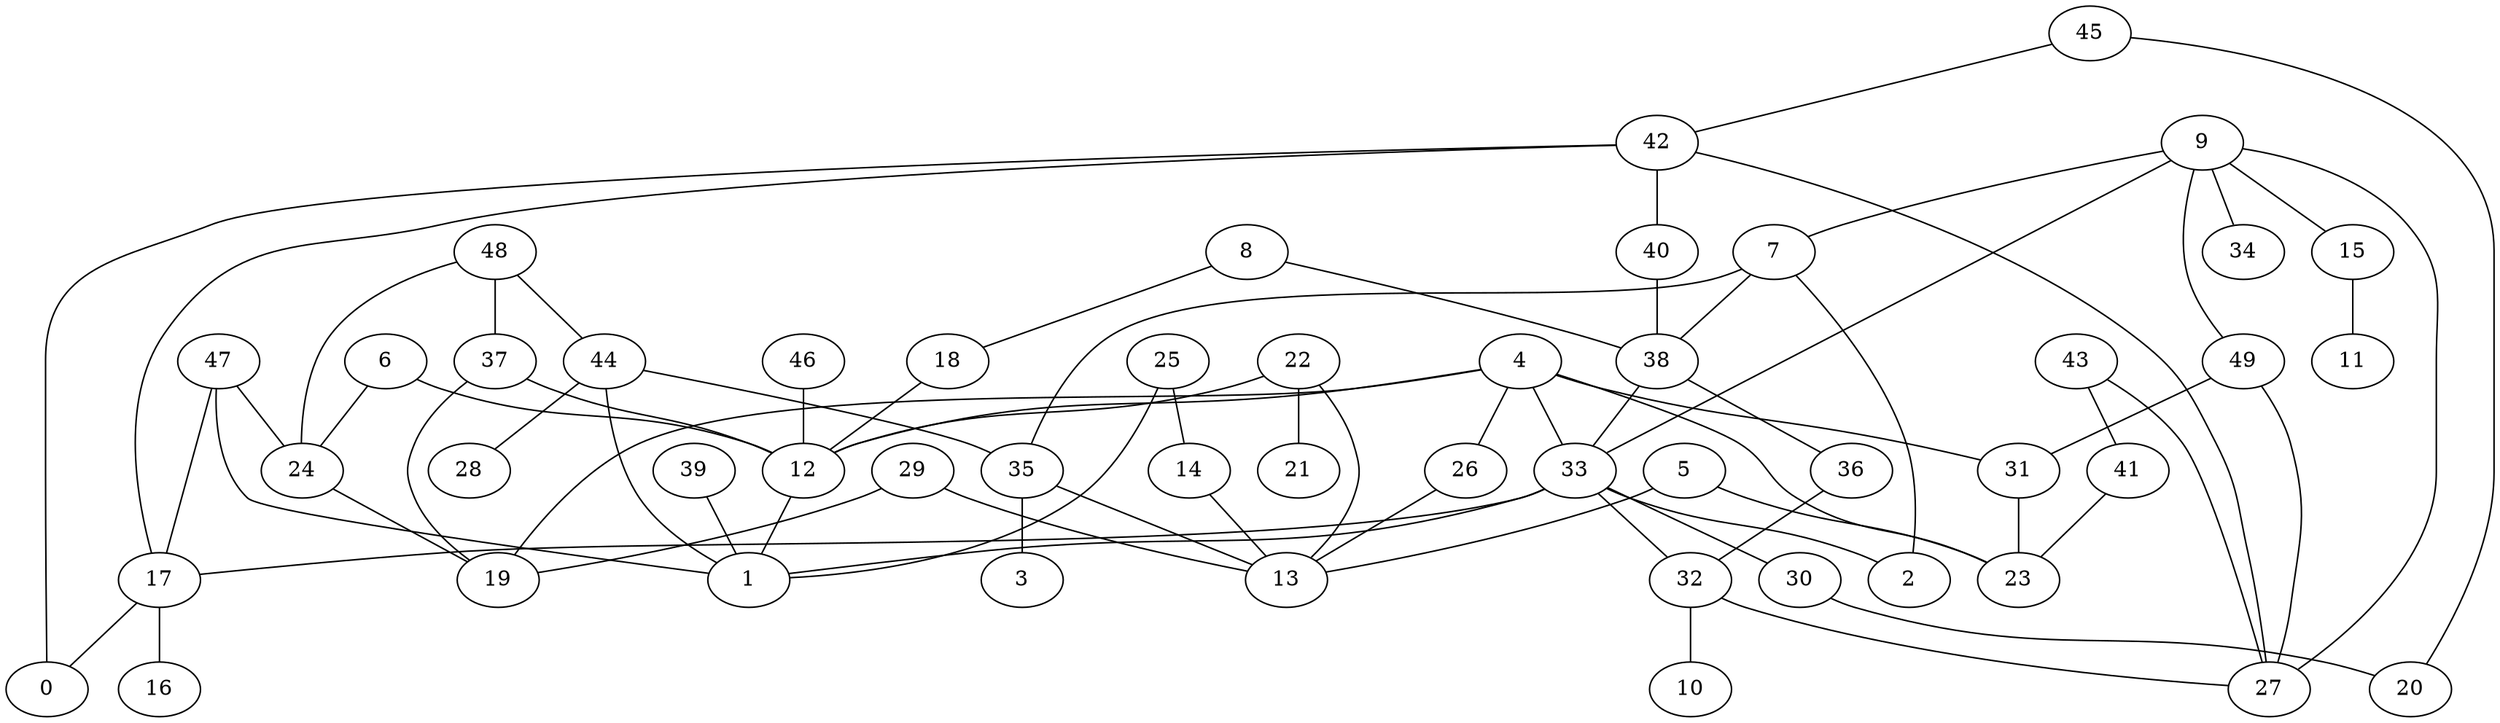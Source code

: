 digraph GG_graph {

subgraph G_graph {
edge [color = black]
"48" -> "44" [dir = none]
"29" -> "19" [dir = none]
"46" -> "12" [dir = none]
"7" -> "2" [dir = none]
"43" -> "27" [dir = none]
"41" -> "23" [dir = none]
"37" -> "12" [dir = none]
"8" -> "18" [dir = none]
"32" -> "10" [dir = none]
"32" -> "27" [dir = none]
"39" -> "1" [dir = none]
"9" -> "15" [dir = none]
"9" -> "34" [dir = none]
"9" -> "33" [dir = none]
"36" -> "32" [dir = none]
"22" -> "21" [dir = none]
"22" -> "12" [dir = none]
"25" -> "14" [dir = none]
"25" -> "1" [dir = none]
"4" -> "23" [dir = none]
"4" -> "26" [dir = none]
"4" -> "19" [dir = none]
"4" -> "31" [dir = none]
"4" -> "33" [dir = none]
"33" -> "2" [dir = none]
"33" -> "30" [dir = none]
"33" -> "17" [dir = none]
"33" -> "32" [dir = none]
"33" -> "1" [dir = none]
"18" -> "12" [dir = none]
"49" -> "31" [dir = none]
"42" -> "40" [dir = none]
"42" -> "0" [dir = none]
"42" -> "17" [dir = none]
"40" -> "38" [dir = none]
"17" -> "16" [dir = none]
"24" -> "19" [dir = none]
"12" -> "1" [dir = none]
"44" -> "28" [dir = none]
"44" -> "35" [dir = none]
"44" -> "1" [dir = none]
"47" -> "17" [dir = none]
"35" -> "3" [dir = none]
"6" -> "24" [dir = none]
"45" -> "20" [dir = none]
"45" -> "42" [dir = none]
"5" -> "13" [dir = none]
"5" -> "23" [dir = none]
"15" -> "11" [dir = none]
"7" -> "38" [dir = none]
"30" -> "20" [dir = none]
"14" -> "13" [dir = none]
"31" -> "23" [dir = none]
"35" -> "13" [dir = none]
"22" -> "13" [dir = none]
"9" -> "49" [dir = none]
"9" -> "7" [dir = none]
"4" -> "12" [dir = none]
"9" -> "27" [dir = none]
"26" -> "13" [dir = none]
"48" -> "24" [dir = none]
"42" -> "27" [dir = none]
"37" -> "19" [dir = none]
"38" -> "36" [dir = none]
"49" -> "27" [dir = none]
"6" -> "12" [dir = none]
"48" -> "37" [dir = none]
"47" -> "24" [dir = none]
"17" -> "0" [dir = none]
"29" -> "13" [dir = none]
"47" -> "1" [dir = none]
"38" -> "33" [dir = none]
"8" -> "38" [dir = none]
"43" -> "41" [dir = none]
"7" -> "35" [dir = none]
}

}
